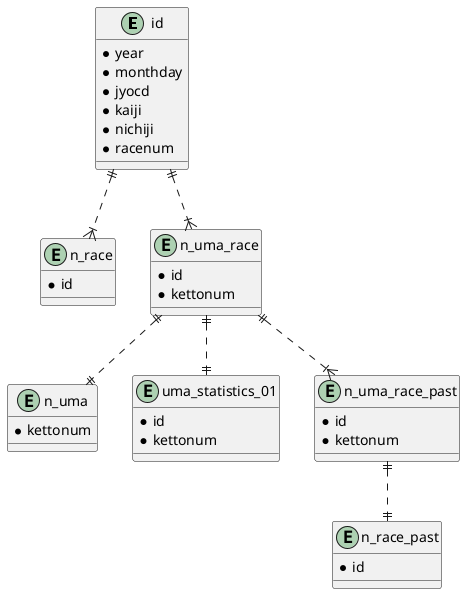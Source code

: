 @startuml

entity id {
    * year
    * monthday
    * jyocd
    * kaiji
    * nichiji
    * racenum
}

entity n_race { 
    * id
}

entity n_uma_race { 
    * id
    * kettonum
}

entity n_uma{ 
    * kettonum
}

entity uma_statistics_01{ 
    * id
    * kettonum
}

entity n_uma_race_past{ 
    * id
    * kettonum
}

entity n_race_past{ 
    * id
}

id ||..|{ n_race
id ||..|{ n_uma_race

n_uma_race ||..|| n_uma
n_uma_race ||..|| uma_statistics_01
n_uma_race ||..|{ n_uma_race_past
n_uma_race_past ||..|| n_race_past

@enduml